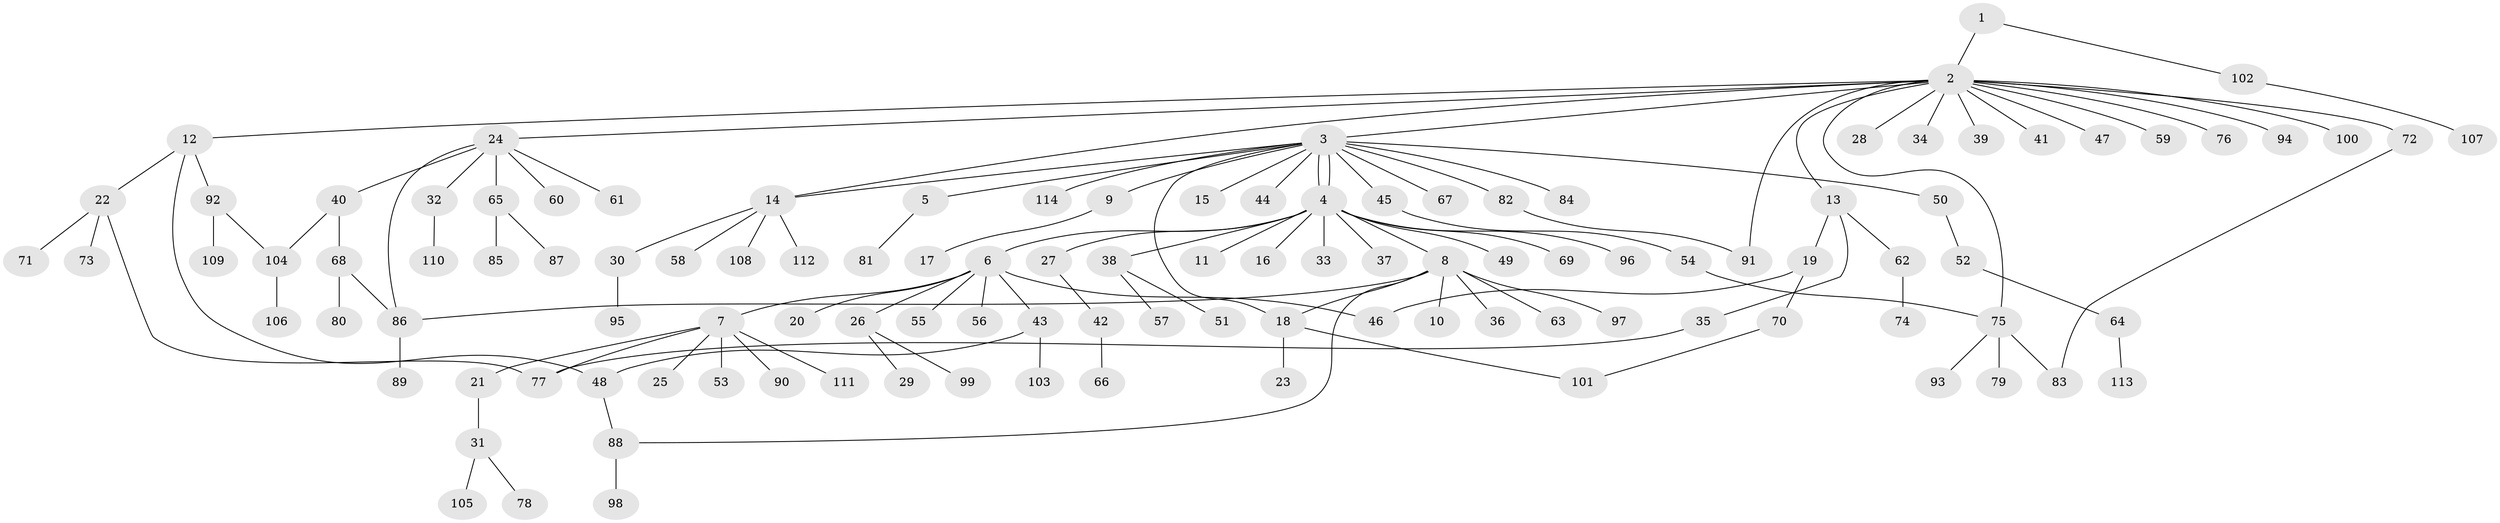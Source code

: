 // Generated by graph-tools (version 1.1) at 2025/11/02/27/25 16:11:12]
// undirected, 114 vertices, 128 edges
graph export_dot {
graph [start="1"]
  node [color=gray90,style=filled];
  1;
  2;
  3;
  4;
  5;
  6;
  7;
  8;
  9;
  10;
  11;
  12;
  13;
  14;
  15;
  16;
  17;
  18;
  19;
  20;
  21;
  22;
  23;
  24;
  25;
  26;
  27;
  28;
  29;
  30;
  31;
  32;
  33;
  34;
  35;
  36;
  37;
  38;
  39;
  40;
  41;
  42;
  43;
  44;
  45;
  46;
  47;
  48;
  49;
  50;
  51;
  52;
  53;
  54;
  55;
  56;
  57;
  58;
  59;
  60;
  61;
  62;
  63;
  64;
  65;
  66;
  67;
  68;
  69;
  70;
  71;
  72;
  73;
  74;
  75;
  76;
  77;
  78;
  79;
  80;
  81;
  82;
  83;
  84;
  85;
  86;
  87;
  88;
  89;
  90;
  91;
  92;
  93;
  94;
  95;
  96;
  97;
  98;
  99;
  100;
  101;
  102;
  103;
  104;
  105;
  106;
  107;
  108;
  109;
  110;
  111;
  112;
  113;
  114;
  1 -- 2;
  1 -- 102;
  2 -- 3;
  2 -- 12;
  2 -- 13;
  2 -- 14;
  2 -- 24;
  2 -- 28;
  2 -- 34;
  2 -- 39;
  2 -- 41;
  2 -- 47;
  2 -- 59;
  2 -- 72;
  2 -- 75;
  2 -- 76;
  2 -- 91;
  2 -- 94;
  2 -- 100;
  3 -- 4;
  3 -- 4;
  3 -- 5;
  3 -- 9;
  3 -- 14;
  3 -- 15;
  3 -- 18;
  3 -- 44;
  3 -- 45;
  3 -- 50;
  3 -- 67;
  3 -- 82;
  3 -- 84;
  3 -- 114;
  4 -- 6;
  4 -- 8;
  4 -- 11;
  4 -- 16;
  4 -- 27;
  4 -- 33;
  4 -- 37;
  4 -- 38;
  4 -- 49;
  4 -- 69;
  4 -- 96;
  5 -- 81;
  6 -- 7;
  6 -- 20;
  6 -- 26;
  6 -- 43;
  6 -- 46;
  6 -- 55;
  6 -- 56;
  7 -- 21;
  7 -- 25;
  7 -- 53;
  7 -- 77;
  7 -- 90;
  7 -- 111;
  8 -- 10;
  8 -- 18;
  8 -- 36;
  8 -- 63;
  8 -- 86;
  8 -- 88;
  8 -- 97;
  9 -- 17;
  12 -- 22;
  12 -- 48;
  12 -- 92;
  13 -- 19;
  13 -- 35;
  13 -- 62;
  14 -- 30;
  14 -- 58;
  14 -- 108;
  14 -- 112;
  18 -- 23;
  18 -- 101;
  19 -- 46;
  19 -- 70;
  21 -- 31;
  22 -- 71;
  22 -- 73;
  22 -- 77;
  24 -- 32;
  24 -- 40;
  24 -- 60;
  24 -- 61;
  24 -- 65;
  24 -- 86;
  26 -- 29;
  26 -- 99;
  27 -- 42;
  30 -- 95;
  31 -- 78;
  31 -- 105;
  32 -- 110;
  35 -- 77;
  38 -- 51;
  38 -- 57;
  40 -- 68;
  40 -- 104;
  42 -- 66;
  43 -- 48;
  43 -- 103;
  45 -- 54;
  48 -- 88;
  50 -- 52;
  52 -- 64;
  54 -- 75;
  62 -- 74;
  64 -- 113;
  65 -- 85;
  65 -- 87;
  68 -- 80;
  68 -- 86;
  70 -- 101;
  72 -- 83;
  75 -- 79;
  75 -- 83;
  75 -- 93;
  82 -- 91;
  86 -- 89;
  88 -- 98;
  92 -- 104;
  92 -- 109;
  102 -- 107;
  104 -- 106;
}
